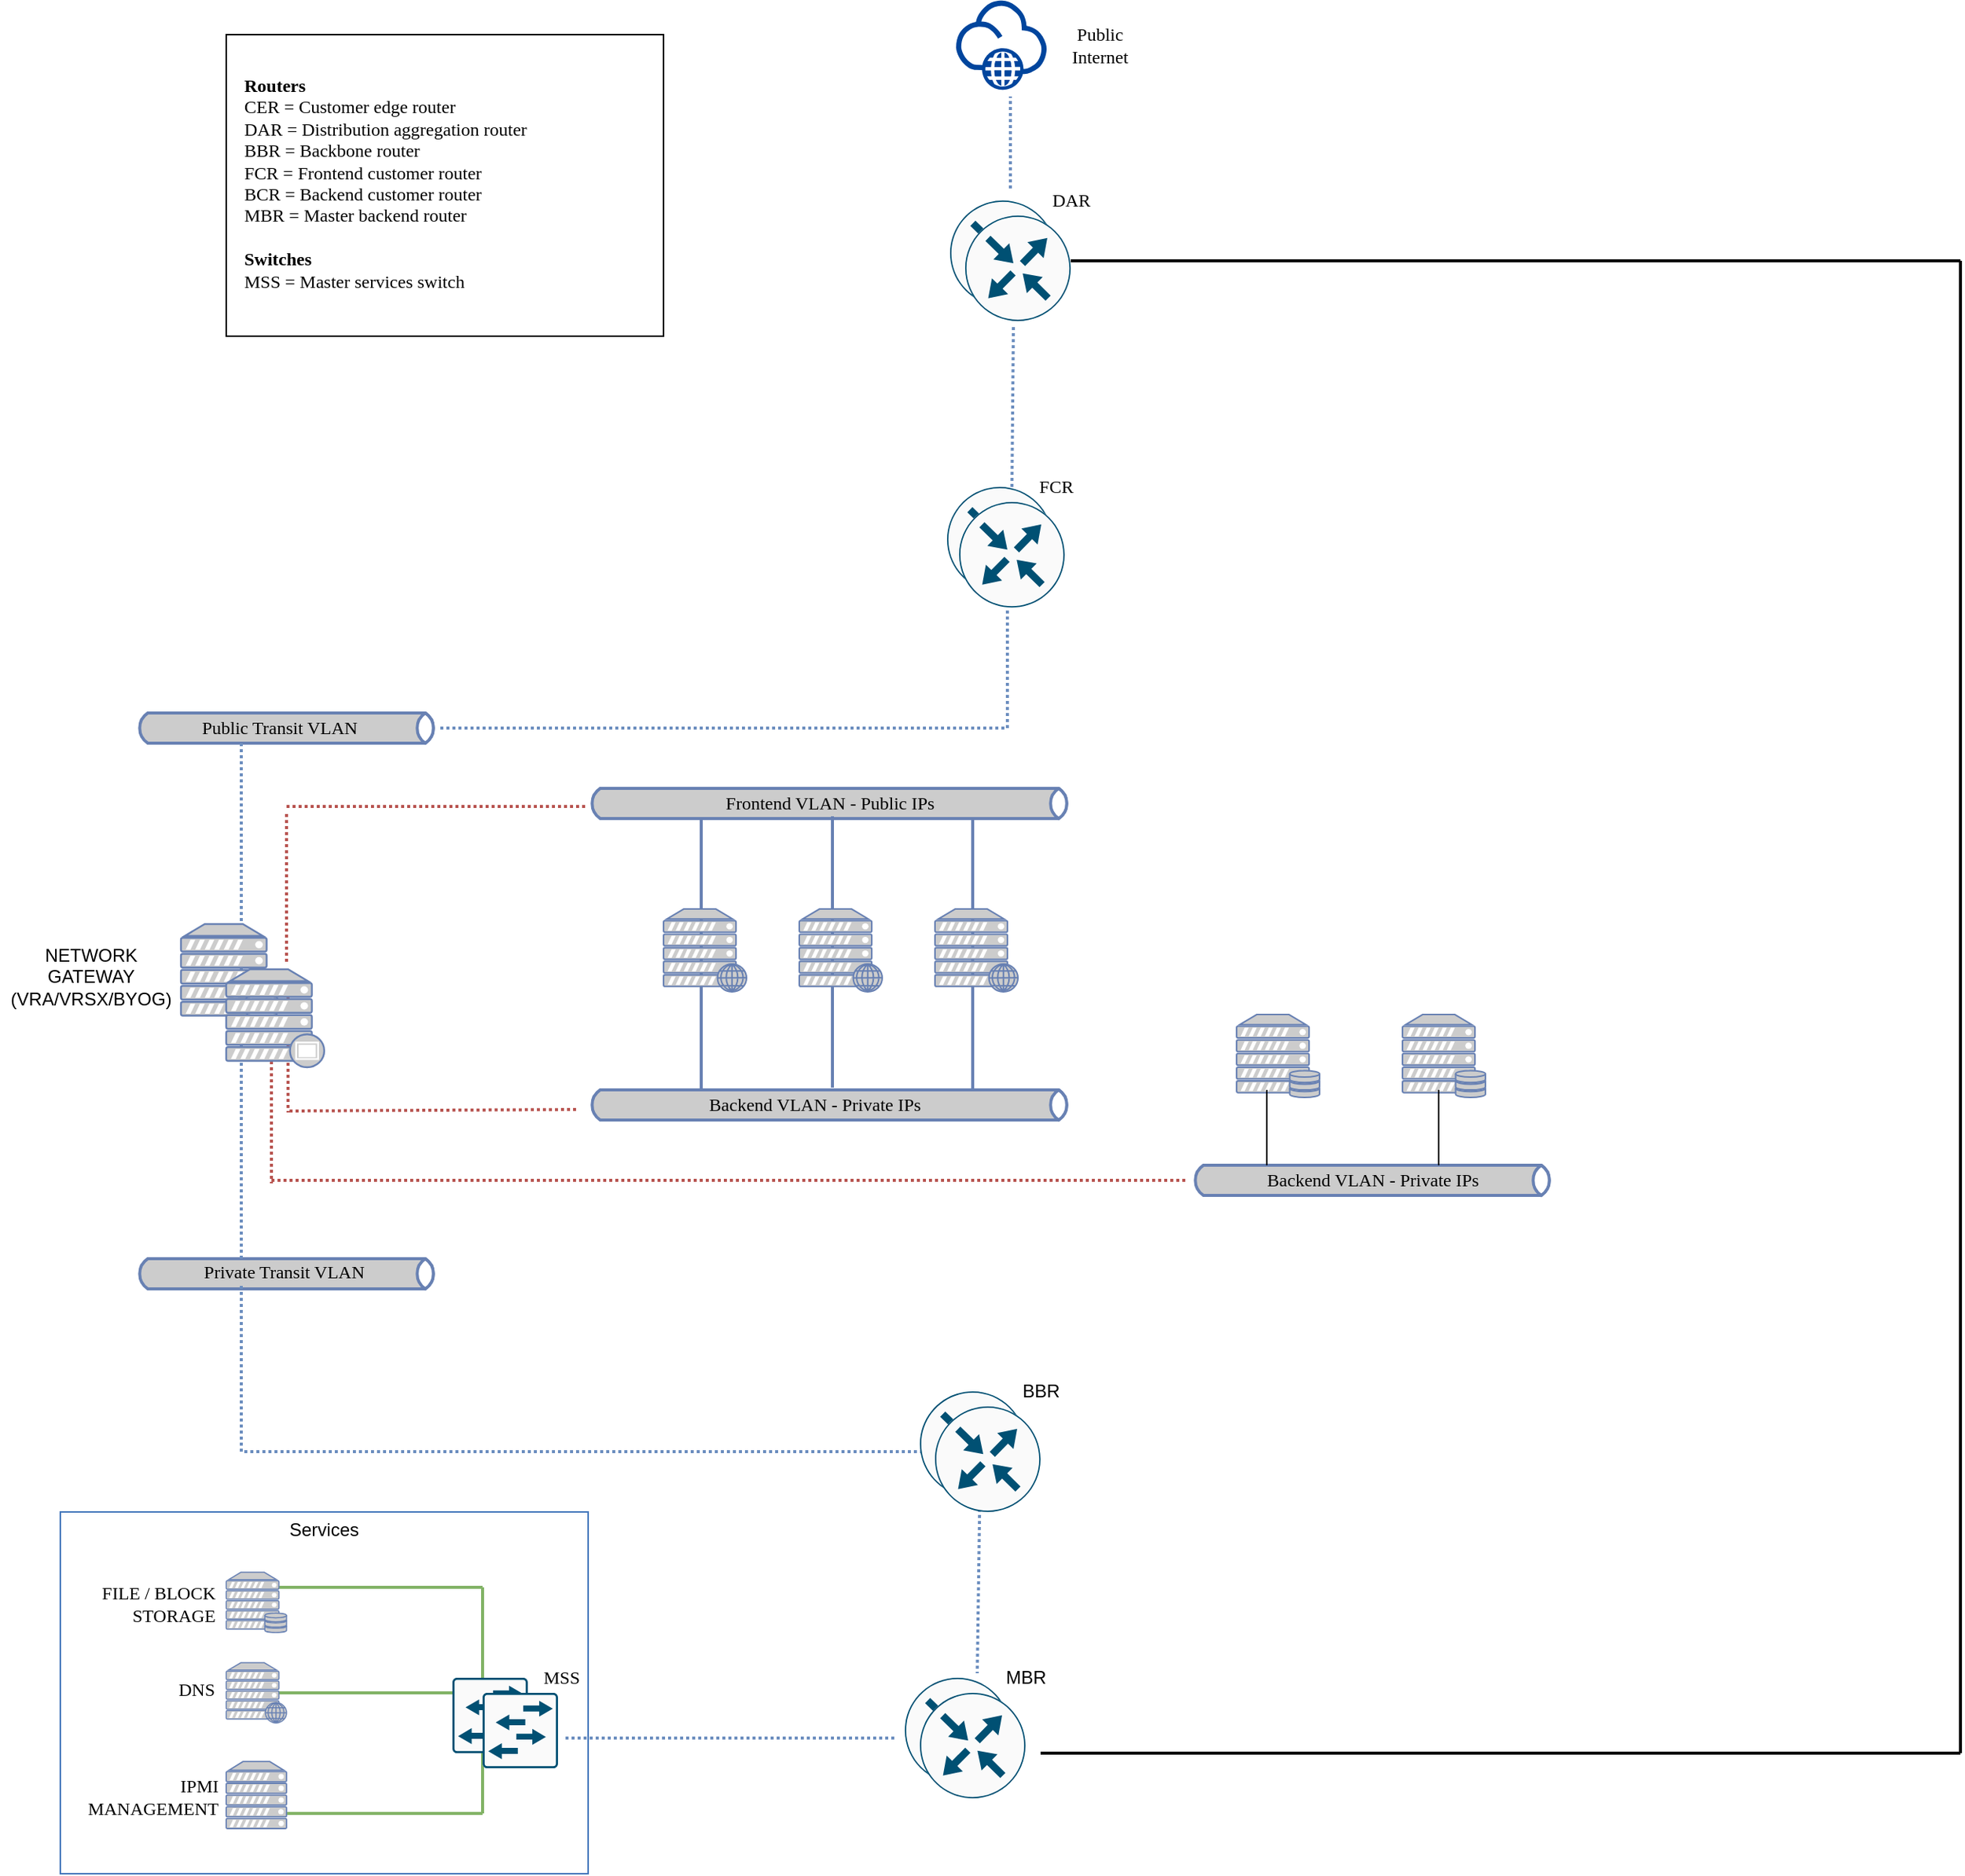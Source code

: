 <mxfile version="13.0.3" type="device"><diagram id="6g4sqM3oah7ikV1V4xUN" name="Page-1"><mxGraphModel dx="2938" dy="1108" grid="1" gridSize="10" guides="1" tooltips="1" connect="1" arrows="1" fold="1" page="1" pageScale="1" pageWidth="850" pageHeight="1100" math="0" shadow="0"><root><mxCell id="0"/><mxCell id="1" style="locked=1;" parent="0"/><mxCell id="JiF9Y0vOb4YNxDNvP3vp-1" value="Diagram Reference" style="locked=1;" parent="0"/><mxCell id="JiF9Y0vOb4YNxDNvP3vp-2" value="" style="whiteSpace=wrap;html=1;fontFamily=IBM Plex Mono;" parent="JiF9Y0vOb4YNxDNvP3vp-1" vertex="1"><mxGeometry x="40" y="50" width="290" height="200" as="geometry"/></mxCell><mxCell id="nsP8gpG6atRDcwEfOjge-1" value="&lt;b&gt;Routers&lt;/b&gt;&lt;br&gt;CER = Customer edge router&lt;br&gt;DAR = Distribution aggregation router&lt;br&gt;BBR = Backbone router&lt;br&gt;FCR = Frontend customer router&lt;br&gt;BCR = Backend customer router&lt;br&gt;MBR = Master backend router&lt;br&gt;&lt;br&gt;&lt;b&gt;Switches&lt;/b&gt;&lt;br&gt;MSS = Master services switch" style="text;whiteSpace=wrap;html=1;fontFamily=IBM Plex Mono;" parent="JiF9Y0vOb4YNxDNvP3vp-1" vertex="1"><mxGeometry x="50" y="70" width="280" height="200" as="geometry"/></mxCell><mxCell id="JiF9Y0vOb4YNxDNvP3vp-3" value="Frontend Routers" style="locked=1;" parent="0"/><mxCell id="bjOLr8AYelsPU7IlYTbN-18" value="" style="points=[[0.5,0,0],[1,0.5,0],[0.5,1,0],[0,0.5,0],[0.145,0.145,0],[0.856,0.145,0],[0.855,0.856,0],[0.145,0.855,0]];verticalLabelPosition=bottom;html=1;verticalAlign=top;aspect=fixed;align=center;pointerEvents=1;shape=mxgraph.cisco19.rect;prIcon=router;fillColor=#FAFAFA;strokeColor=#005073;fontFamily=IBM Plex Mono;" vertex="1" parent="JiF9Y0vOb4YNxDNvP3vp-3"><mxGeometry x="518" y="350" width="70" height="70" as="geometry"/></mxCell><mxCell id="nsP8gpG6atRDcwEfOjge-11" value="DAR" style="text;html=1;resizable=0;autosize=1;align=center;verticalAlign=middle;points=[];fillColor=none;strokeColor=none;rounded=0;fontFamily=IBM Plex Mono;" parent="JiF9Y0vOb4YNxDNvP3vp-3" vertex="1"><mxGeometry x="580" y="150" width="40" height="20" as="geometry"/></mxCell><mxCell id="nsP8gpG6atRDcwEfOjge-12" value="FCR" style="text;html=1;resizable=0;autosize=1;align=center;verticalAlign=middle;points=[];fillColor=none;strokeColor=none;rounded=0;fontFamily=IBM Plex Mono;" parent="JiF9Y0vOb4YNxDNvP3vp-3" vertex="1"><mxGeometry x="570" y="340" width="40" height="20" as="geometry"/></mxCell><mxCell id="nsP8gpG6atRDcwEfOjge-8" value="" style="points=[[0.5,0,0],[1,0.5,0],[0.5,1,0],[0,0.5,0],[0.145,0.145,0],[0.856,0.145,0],[0.855,0.856,0],[0.145,0.855,0]];verticalLabelPosition=bottom;html=1;verticalAlign=top;aspect=fixed;align=center;pointerEvents=1;shape=mxgraph.cisco19.rect;prIcon=router;fillColor=#FAFAFA;strokeColor=#005073;fontFamily=IBM Plex Mono;" parent="JiF9Y0vOb4YNxDNvP3vp-3" vertex="1"><mxGeometry x="520" y="160" width="70" height="70" as="geometry"/></mxCell><mxCell id="nsP8gpG6atRDcwEfOjge-10" value="" style="points=[[0.5,0,0],[1,0.5,0],[0.5,1,0],[0,0.5,0],[0.145,0.145,0],[0.856,0.145,0],[0.855,0.856,0],[0.145,0.855,0]];verticalLabelPosition=bottom;html=1;verticalAlign=top;aspect=fixed;align=center;pointerEvents=1;shape=mxgraph.cisco19.rect;prIcon=router;fillColor=#FAFAFA;strokeColor=#005073;fontFamily=IBM Plex Mono;" parent="JiF9Y0vOb4YNxDNvP3vp-3" vertex="1"><mxGeometry x="526" y="360" width="70" height="70" as="geometry"/></mxCell><mxCell id="bjOLr8AYelsPU7IlYTbN-19" value="" style="points=[[0.5,0,0],[1,0.5,0],[0.5,1,0],[0,0.5,0],[0.145,0.145,0],[0.856,0.145,0],[0.855,0.856,0],[0.145,0.855,0]];verticalLabelPosition=bottom;html=1;verticalAlign=top;aspect=fixed;align=center;pointerEvents=1;shape=mxgraph.cisco19.rect;prIcon=router;fillColor=#FAFAFA;strokeColor=#005073;fontFamily=IBM Plex Mono;" vertex="1" parent="JiF9Y0vOb4YNxDNvP3vp-3"><mxGeometry x="530" y="170" width="70" height="70" as="geometry"/></mxCell><mxCell id="nsP8gpG6atRDcwEfOjge-13" value="Transit VLANs" style="locked=1;" parent="0"/><mxCell id="nsP8gpG6atRDcwEfOjge-14" value="" style="html=1;outlineConnect=0;fillColor=#CCCCCC;strokeColor=#6881B3;gradientColor=none;gradientDirection=north;strokeWidth=2;shape=mxgraph.networks.bus;gradientColor=none;gradientDirection=north;fontColor=#ffffff;perimeter=backbonePerimeter;backboneSize=20;" parent="nsP8gpG6atRDcwEfOjge-13" vertex="1"><mxGeometry x="-20" y="470" width="200" height="80" as="geometry"/></mxCell><mxCell id="nsP8gpG6atRDcwEfOjge-15" value="" style="html=1;outlineConnect=0;fillColor=#CCCCCC;strokeColor=#6881B3;gradientColor=none;gradientDirection=north;strokeWidth=2;shape=mxgraph.networks.bus;gradientColor=none;gradientDirection=north;fontColor=#ffffff;perimeter=backbonePerimeter;backboneSize=20;" parent="nsP8gpG6atRDcwEfOjge-13" vertex="1"><mxGeometry x="-20" y="837" width="200" height="70" as="geometry"/></mxCell><mxCell id="nsP8gpG6atRDcwEfOjge-16" value="Public Transit VLAN" style="text;html=1;resizable=0;autosize=1;align=center;verticalAlign=middle;points=[];fillColor=none;strokeColor=none;rounded=0;fontFamily=IBM Plex Mono;" parent="nsP8gpG6atRDcwEfOjge-13" vertex="1"><mxGeometry y="500" width="150" height="20" as="geometry"/></mxCell><mxCell id="nsP8gpG6atRDcwEfOjge-17" value="Private Transit VLAN" style="text;html=1;resizable=0;autosize=1;align=center;verticalAlign=middle;points=[];fillColor=none;strokeColor=none;rounded=0;fontFamily=IBM Plex Mono;" parent="nsP8gpG6atRDcwEfOjge-13" vertex="1"><mxGeometry x="-2" y="861" width="160" height="20" as="geometry"/></mxCell><mxCell id="nsP8gpG6atRDcwEfOjge-19" value="Normal VLANs" style="locked=1;" parent="0"/><mxCell id="nsP8gpG6atRDcwEfOjge-20" value="" style="html=1;outlineConnect=0;fillColor=#CCCCCC;strokeColor=#6881B3;gradientColor=none;gradientDirection=north;strokeWidth=2;shape=mxgraph.networks.bus;gradientColor=none;gradientDirection=north;fontColor=#ffffff;perimeter=backbonePerimeter;backboneSize=20;" parent="nsP8gpG6atRDcwEfOjge-19" vertex="1"><mxGeometry x="280" y="550" width="320" height="20" as="geometry"/></mxCell><mxCell id="nsP8gpG6atRDcwEfOjge-21" value="" style="html=1;outlineConnect=0;fillColor=#CCCCCC;strokeColor=#6881B3;gradientColor=none;gradientDirection=north;strokeWidth=2;shape=mxgraph.networks.bus;gradientColor=none;gradientDirection=north;fontColor=#ffffff;perimeter=backbonePerimeter;backboneSize=20;" parent="nsP8gpG6atRDcwEfOjge-19" vertex="1"><mxGeometry x="280" y="750" width="320" height="20" as="geometry"/></mxCell><mxCell id="nsP8gpG6atRDcwEfOjge-43" value="Frontend VLAN - Public IPs" style="text;html=1;resizable=0;autosize=1;align=center;verticalAlign=middle;points=[];fillColor=none;strokeColor=none;rounded=0;fontFamily=IBM Plex Mono;" parent="nsP8gpG6atRDcwEfOjge-19" vertex="1"><mxGeometry x="340" y="550" width="200" height="20" as="geometry"/></mxCell><mxCell id="nsP8gpG6atRDcwEfOjge-44" value="Backend VLAN - Private IPs" style="text;html=1;resizable=0;autosize=1;align=center;verticalAlign=middle;points=[];fillColor=none;strokeColor=none;rounded=0;fontFamily=IBM Plex Mono;" parent="nsP8gpG6atRDcwEfOjge-19" vertex="1"><mxGeometry x="330" y="750" width="200" height="20" as="geometry"/></mxCell><mxCell id="nsP8gpG6atRDcwEfOjge-45" value="" style="html=1;outlineConnect=0;fillColor=#CCCCCC;strokeColor=#6881B3;gradientColor=none;gradientDirection=north;strokeWidth=2;shape=mxgraph.networks.bus;gradientColor=none;gradientDirection=north;fontColor=#ffffff;perimeter=backbonePerimeter;backboneSize=20;" parent="nsP8gpG6atRDcwEfOjge-19" vertex="1"><mxGeometry x="680" y="800" width="240" height="20" as="geometry"/></mxCell><mxCell id="nsP8gpG6atRDcwEfOjge-46" value="Backend VLAN - Private IPs" style="text;html=1;resizable=0;autosize=1;align=center;verticalAlign=middle;points=[];fillColor=none;strokeColor=none;rounded=0;fontFamily=IBM Plex Mono;" parent="nsP8gpG6atRDcwEfOjge-19" vertex="1"><mxGeometry x="700" y="800" width="200" height="20" as="geometry"/></mxCell><mxCell id="nsP8gpG6atRDcwEfOjge-26" value="Web Servers" style="locked=1;" parent="0"/><mxCell id="nsP8gpG6atRDcwEfOjge-31" value="" style="strokeColor=#6881B3;edgeStyle=none;rounded=0;endArrow=none;html=1;strokeWidth=2;fontFamily=IBM Plex Mono;" parent="nsP8gpG6atRDcwEfOjge-26" edge="1"><mxGeometry relative="1" as="geometry"><mxPoint x="60" y="648" as="sourcePoint"/><mxPoint x="60" y="648" as="targetPoint"/></mxGeometry></mxCell><mxCell id="nsP8gpG6atRDcwEfOjge-39" value="" style="strokeColor=#6881B3;edgeStyle=none;rounded=0;endArrow=none;html=1;strokeWidth=2;fontFamily=IBM Plex Mono;" parent="nsP8gpG6atRDcwEfOjge-26" source="nsP8gpG6atRDcwEfOjge-21" edge="1"><mxGeometry relative="1" as="geometry"><mxPoint x="355" y="631" as="sourcePoint"/><mxPoint x="355" y="570" as="targetPoint"/></mxGeometry></mxCell><mxCell id="nsP8gpG6atRDcwEfOjge-27" value="" style="fontColor=#0066CC;verticalAlign=top;verticalLabelPosition=bottom;labelPosition=center;align=center;html=1;outlineConnect=0;fillColor=#CCCCCC;strokeColor=#6881B3;gradientColor=none;gradientDirection=north;strokeWidth=2;shape=mxgraph.networks.web_server;" parent="nsP8gpG6atRDcwEfOjge-26" vertex="1"><mxGeometry x="330" y="630" width="55" height="55" as="geometry"/></mxCell><mxCell id="nsP8gpG6atRDcwEfOjge-41" value="" style="strokeColor=#6881B3;edgeStyle=none;rounded=0;endArrow=none;html=1;strokeWidth=2;fontFamily=IBM Plex Mono;" parent="nsP8gpG6atRDcwEfOjge-26" edge="1"><mxGeometry relative="1" as="geometry"><mxPoint x="442" y="748.5" as="sourcePoint"/><mxPoint x="442" y="568.5" as="targetPoint"/></mxGeometry></mxCell><mxCell id="nsP8gpG6atRDcwEfOjge-28" value="" style="fontColor=#0066CC;verticalAlign=top;verticalLabelPosition=bottom;labelPosition=center;align=center;html=1;outlineConnect=0;fillColor=#CCCCCC;strokeColor=#6881B3;gradientColor=none;gradientDirection=north;strokeWidth=2;shape=mxgraph.networks.web_server;" parent="nsP8gpG6atRDcwEfOjge-26" vertex="1"><mxGeometry x="420" y="630" width="55" height="55" as="geometry"/></mxCell><mxCell id="nsP8gpG6atRDcwEfOjge-42" value="" style="strokeColor=#6881B3;edgeStyle=none;rounded=0;endArrow=none;html=1;strokeWidth=2;fontFamily=IBM Plex Mono;" parent="nsP8gpG6atRDcwEfOjge-26" edge="1"><mxGeometry relative="1" as="geometry"><mxPoint x="535" y="749" as="sourcePoint"/><mxPoint x="535" y="569" as="targetPoint"/></mxGeometry></mxCell><mxCell id="nsP8gpG6atRDcwEfOjge-29" value="" style="fontColor=#0066CC;verticalAlign=top;verticalLabelPosition=bottom;labelPosition=center;align=center;html=1;outlineConnect=0;fillColor=#CCCCCC;strokeColor=#6881B3;gradientColor=none;gradientDirection=north;strokeWidth=2;shape=mxgraph.networks.web_server;" parent="nsP8gpG6atRDcwEfOjge-26" vertex="1"><mxGeometry x="510" y="630" width="55" height="55" as="geometry"/></mxCell><mxCell id="nsP8gpG6atRDcwEfOjge-48" value="DB Servers" style="locked=1;" parent="0"/><mxCell id="nsP8gpG6atRDcwEfOjge-50" value="" style="fontColor=#0066CC;verticalAlign=top;verticalLabelPosition=bottom;labelPosition=center;align=center;html=1;outlineConnect=0;fillColor=#CCCCCC;strokeColor=#6881B3;gradientColor=none;gradientDirection=north;strokeWidth=2;shape=mxgraph.networks.server_storage;aspect=fixed;" parent="nsP8gpG6atRDcwEfOjge-48" vertex="1"><mxGeometry x="710" y="700" width="55" height="55" as="geometry"/></mxCell><mxCell id="nsP8gpG6atRDcwEfOjge-51" value="" style="fontColor=#0066CC;verticalAlign=top;verticalLabelPosition=bottom;labelPosition=center;align=center;html=1;outlineConnect=0;fillColor=#CCCCCC;strokeColor=#6881B3;gradientColor=none;gradientDirection=north;strokeWidth=2;shape=mxgraph.networks.server_storage;aspect=fixed;" parent="nsP8gpG6atRDcwEfOjge-48" vertex="1"><mxGeometry x="820" y="700" width="55" height="55" as="geometry"/></mxCell><mxCell id="nsP8gpG6atRDcwEfOjge-56" value="" style="endArrow=none;html=1;fontFamily=IBM Plex Mono;" parent="nsP8gpG6atRDcwEfOjge-48" edge="1"><mxGeometry width="50" height="50" relative="1" as="geometry"><mxPoint x="730" y="800" as="sourcePoint"/><mxPoint x="730" y="750" as="targetPoint"/></mxGeometry></mxCell><mxCell id="nsP8gpG6atRDcwEfOjge-57" value="" style="endArrow=none;html=1;fontFamily=IBM Plex Mono;" parent="nsP8gpG6atRDcwEfOjge-48" edge="1"><mxGeometry width="50" height="50" relative="1" as="geometry"><mxPoint x="844" y="800" as="sourcePoint"/><mxPoint x="844" y="750" as="targetPoint"/></mxGeometry></mxCell><mxCell id="nsP8gpG6atRDcwEfOjge-58" value="Connectors" style="locked=1;" parent="0"/><mxCell id="bjOLr8AYelsPU7IlYTbN-9" value="" style="endArrow=none;dashed=1;html=1;dashPattern=1 1;strokeWidth=2;fillColor=#dae8fc;strokeColor=#6c8ebf;entryX=0.5;entryY=1;entryDx=0;entryDy=0;entryPerimeter=0;" edge="1" parent="nsP8gpG6atRDcwEfOjge-58"><mxGeometry width="50" height="50" relative="1" as="geometry"><mxPoint x="558" y="510" as="sourcePoint"/><mxPoint x="558" y="430" as="targetPoint"/></mxGeometry></mxCell><mxCell id="nsP8gpG6atRDcwEfOjge-62" value="" style="endArrow=none;html=1;fontFamily=IBM Plex Mono;fillColor=#dae8fc;strokeColor=#6c8ebf;dashed=1;dashPattern=1 1;strokeWidth=2;" parent="nsP8gpG6atRDcwEfOjge-58" edge="1"><mxGeometry width="50" height="50" relative="1" as="geometry"><mxPoint x="50" y="862" as="sourcePoint"/><mxPoint x="50" y="520" as="targetPoint"/></mxGeometry></mxCell><mxCell id="bjOLr8AYelsPU7IlYTbN-3" value="" style="endArrow=none;dashed=1;html=1;fillColor=#f8cecc;strokeColor=#b85450;strokeWidth=2;dashPattern=1 1;" edge="1" parent="nsP8gpG6atRDcwEfOjge-58"><mxGeometry width="50" height="50" relative="1" as="geometry"><mxPoint x="80" y="665" as="sourcePoint"/><mxPoint x="80" y="565" as="targetPoint"/></mxGeometry></mxCell><mxCell id="bjOLr8AYelsPU7IlYTbN-4" value="" style="endArrow=none;dashed=1;html=1;fillColor=#f8cecc;strokeColor=#b85450;strokeWidth=2;dashPattern=1 1;" edge="1" parent="nsP8gpG6atRDcwEfOjge-58"><mxGeometry width="50" height="50" relative="1" as="geometry"><mxPoint x="80" y="562" as="sourcePoint"/><mxPoint x="280" y="562" as="targetPoint"/></mxGeometry></mxCell><mxCell id="bjOLr8AYelsPU7IlYTbN-5" value="" style="endArrow=none;dashed=1;html=1;fillColor=#f8cecc;strokeColor=#b85450;strokeWidth=2;dashPattern=1 1;" edge="1" parent="nsP8gpG6atRDcwEfOjge-58"><mxGeometry width="50" height="50" relative="1" as="geometry"><mxPoint x="81" y="680" as="sourcePoint"/><mxPoint x="81" y="765" as="targetPoint"/></mxGeometry></mxCell><mxCell id="bjOLr8AYelsPU7IlYTbN-6" value="" style="endArrow=none;dashed=1;html=1;fillColor=#f8cecc;strokeColor=#b85450;strokeWidth=2;dashPattern=1 1;" edge="1" parent="nsP8gpG6atRDcwEfOjge-58"><mxGeometry width="50" height="50" relative="1" as="geometry"><mxPoint x="82" y="764" as="sourcePoint"/><mxPoint x="272" y="763" as="targetPoint"/></mxGeometry></mxCell><mxCell id="bjOLr8AYelsPU7IlYTbN-7" value="" style="endArrow=none;dashed=1;html=1;fillColor=#f8cecc;strokeColor=#b85450;strokeWidth=2;dashPattern=1 1;" edge="1" parent="nsP8gpG6atRDcwEfOjge-58"><mxGeometry width="50" height="50" relative="1" as="geometry"><mxPoint x="70" y="727" as="sourcePoint"/><mxPoint x="70" y="812" as="targetPoint"/></mxGeometry></mxCell><mxCell id="bjOLr8AYelsPU7IlYTbN-8" value="" style="endArrow=none;dashed=1;html=1;fillColor=#f8cecc;strokeColor=#b85450;strokeWidth=2;dashPattern=1 1;" edge="1" parent="nsP8gpG6atRDcwEfOjge-58"><mxGeometry width="50" height="50" relative="1" as="geometry"><mxPoint x="70" y="810" as="sourcePoint"/><mxPoint x="678" y="810" as="targetPoint"/></mxGeometry></mxCell><mxCell id="bjOLr8AYelsPU7IlYTbN-10" value="" style="endArrow=none;dashed=1;html=1;dashPattern=1 1;strokeWidth=2;fillColor=#dae8fc;strokeColor=#6c8ebf;" edge="1" parent="nsP8gpG6atRDcwEfOjge-58"><mxGeometry width="50" height="50" relative="1" as="geometry"><mxPoint x="556" y="510" as="sourcePoint"/><mxPoint x="180" y="510" as="targetPoint"/></mxGeometry></mxCell><mxCell id="bjOLr8AYelsPU7IlYTbN-16" value="" style="endArrow=none;html=1;fontFamily=IBM Plex Mono;fillColor=#dae8fc;strokeColor=#6c8ebf;dashed=1;dashPattern=1 1;strokeWidth=2;" edge="1" parent="nsP8gpG6atRDcwEfOjge-58"><mxGeometry width="50" height="50" relative="1" as="geometry"><mxPoint x="50" y="990" as="sourcePoint"/><mxPoint x="50" y="880" as="targetPoint"/></mxGeometry></mxCell><mxCell id="bjOLr8AYelsPU7IlYTbN-17" value="" style="endArrow=none;html=1;fontFamily=IBM Plex Mono;fillColor=#dae8fc;strokeColor=#6c8ebf;dashed=1;dashPattern=1 1;strokeWidth=2;" edge="1" parent="nsP8gpG6atRDcwEfOjge-58"><mxGeometry width="50" height="50" relative="1" as="geometry"><mxPoint x="530" y="990" as="sourcePoint"/><mxPoint x="50" y="990" as="targetPoint"/></mxGeometry></mxCell><mxCell id="bjOLr8AYelsPU7IlYTbN-27" value="" style="endArrow=none;html=1;fontFamily=IBM Plex Mono;fillColor=#dae8fc;strokeColor=#6c8ebf;dashed=1;dashPattern=1 1;strokeWidth=2;entryX=0.686;entryY=-0.043;entryDx=0;entryDy=0;entryPerimeter=0;" edge="1" parent="nsP8gpG6atRDcwEfOjge-58" target="bjOLr8AYelsPU7IlYTbN-21"><mxGeometry width="50" height="50" relative="1" as="geometry"><mxPoint x="540" y="1000" as="sourcePoint"/><mxPoint x="60" y="1000" as="targetPoint"/></mxGeometry></mxCell><mxCell id="bjOLr8AYelsPU7IlYTbN-28" value="" style="endArrow=none;dashed=1;html=1;dashPattern=1 1;strokeWidth=2;fillColor=#dae8fc;strokeColor=#6c8ebf;entryX=0.5;entryY=1;entryDx=0;entryDy=0;entryPerimeter=0;exitX=0.729;exitY=-0.043;exitDx=0;exitDy=0;exitPerimeter=0;" edge="1" parent="nsP8gpG6atRDcwEfOjge-58"><mxGeometry width="50" height="50" relative="1" as="geometry"><mxPoint x="561.03" y="349.99" as="sourcePoint"/><mxPoint x="562" y="243" as="targetPoint"/></mxGeometry></mxCell><mxCell id="bjOLr8AYelsPU7IlYTbN-29" value="" style="endArrow=none;dashed=1;html=1;dashPattern=1 1;strokeWidth=2;fillColor=#dae8fc;strokeColor=#6c8ebf;" edge="1" parent="nsP8gpG6atRDcwEfOjge-58"><mxGeometry width="50" height="50" relative="1" as="geometry"><mxPoint x="560" y="152" as="sourcePoint"/><mxPoint x="560" y="91" as="targetPoint"/></mxGeometry></mxCell><mxCell id="bjOLr8AYelsPU7IlYTbN-42" value="" style="endArrow=none;html=1;fontFamily=IBM Plex Mono;fillColor=#dae8fc;strokeColor=#6c8ebf;dashed=1;dashPattern=1 1;strokeWidth=2;" edge="1" parent="nsP8gpG6atRDcwEfOjge-58"><mxGeometry width="50" height="50" relative="1" as="geometry"><mxPoint x="483" y="1180" as="sourcePoint"/><mxPoint x="263" y="1180" as="targetPoint"/></mxGeometry></mxCell><mxCell id="bjOLr8AYelsPU7IlYTbN-43" value="" style="endArrow=none;html=1;strokeWidth=2;" edge="1" parent="nsP8gpG6atRDcwEfOjge-58"><mxGeometry width="50" height="50" relative="1" as="geometry"><mxPoint x="580" y="1190" as="sourcePoint"/><mxPoint x="1190" y="1190" as="targetPoint"/></mxGeometry></mxCell><mxCell id="bjOLr8AYelsPU7IlYTbN-44" value="" style="endArrow=none;html=1;strokeWidth=2;" edge="1" parent="nsP8gpG6atRDcwEfOjge-58"><mxGeometry width="50" height="50" relative="1" as="geometry"><mxPoint x="1190" y="200" as="sourcePoint"/><mxPoint x="1190" y="1190" as="targetPoint"/></mxGeometry></mxCell><mxCell id="bjOLr8AYelsPU7IlYTbN-45" value="" style="endArrow=none;html=1;strokeWidth=2;" edge="1" parent="nsP8gpG6atRDcwEfOjge-58"><mxGeometry width="50" height="50" relative="1" as="geometry"><mxPoint x="600" y="200" as="sourcePoint"/><mxPoint x="1190" y="200" as="targetPoint"/></mxGeometry></mxCell><mxCell id="bjOLr8AYelsPU7IlYTbN-48" value="" style="endArrow=none;html=1;strokeWidth=2;fillColor=#d5e8d4;strokeColor=#82b366;" edge="1" parent="nsP8gpG6atRDcwEfOjge-58"><mxGeometry width="50" height="50" relative="1" as="geometry"><mxPoint x="210" y="1080" as="sourcePoint"/><mxPoint x="210" y="1190" as="targetPoint"/></mxGeometry></mxCell><mxCell id="bjOLr8AYelsPU7IlYTbN-49" value="" style="endArrow=none;html=1;strokeWidth=2;fillColor=#d5e8d4;strokeColor=#82b366;" edge="1" parent="nsP8gpG6atRDcwEfOjge-58"><mxGeometry width="50" height="50" relative="1" as="geometry"><mxPoint x="70" y="1080" as="sourcePoint"/><mxPoint x="210" y="1080" as="targetPoint"/></mxGeometry></mxCell><mxCell id="bjOLr8AYelsPU7IlYTbN-50" value="" style="endArrow=none;html=1;strokeWidth=2;fillColor=#d5e8d4;strokeColor=#82b366;" edge="1" parent="nsP8gpG6atRDcwEfOjge-58"><mxGeometry width="50" height="50" relative="1" as="geometry"><mxPoint x="70" y="1150" as="sourcePoint"/><mxPoint x="190" y="1150" as="targetPoint"/></mxGeometry></mxCell><mxCell id="bjOLr8AYelsPU7IlYTbN-51" value="" style="endArrow=none;html=1;strokeWidth=2;fillColor=#d5e8d4;strokeColor=#82b366;" edge="1" parent="nsP8gpG6atRDcwEfOjge-58"><mxGeometry width="50" height="50" relative="1" as="geometry"><mxPoint x="80" y="1230" as="sourcePoint"/><mxPoint x="210" y="1230" as="targetPoint"/></mxGeometry></mxCell><mxCell id="bjOLr8AYelsPU7IlYTbN-52" value="" style="endArrow=none;html=1;strokeWidth=2;fillColor=#d5e8d4;strokeColor=#82b366;" edge="1" parent="nsP8gpG6atRDcwEfOjge-58"><mxGeometry width="50" height="50" relative="1" as="geometry"><mxPoint x="210" y="1230" as="sourcePoint"/><mxPoint x="210" y="1180" as="targetPoint"/></mxGeometry></mxCell><mxCell id="nsP8gpG6atRDcwEfOjge-59" value="Network Gateway" style="" parent="0"/><mxCell id="bjOLr8AYelsPU7IlYTbN-1" value="" style="group" vertex="1" connectable="0" parent="nsP8gpG6atRDcwEfOjge-59" treatAsSingle="0"><mxGeometry x="10" y="640" width="95" height="95" as="geometry"/></mxCell><mxCell id="nsP8gpG6atRDcwEfOjge-60" value="" style="fontColor=#0066CC;verticalAlign=top;verticalLabelPosition=bottom;labelPosition=center;align=center;html=1;outlineConnect=0;fillColor=#CCCCCC;strokeColor=#6881B3;gradientColor=none;gradientDirection=north;strokeWidth=2;shape=mxgraph.networks.proxy_server;aspect=fixed;" parent="bjOLr8AYelsPU7IlYTbN-1" vertex="1"><mxGeometry width="65" height="65" as="geometry"/></mxCell><mxCell id="nsP8gpG6atRDcwEfOjge-61" value="" style="fontColor=#0066CC;verticalAlign=top;verticalLabelPosition=bottom;labelPosition=center;align=center;html=1;outlineConnect=0;fillColor=#CCCCCC;strokeColor=#6881B3;gradientColor=none;gradientDirection=north;strokeWidth=2;shape=mxgraph.networks.proxy_server;aspect=fixed;" parent="bjOLr8AYelsPU7IlYTbN-1" vertex="1"><mxGeometry x="30" y="30" width="65" height="65" as="geometry"/></mxCell><mxCell id="bjOLr8AYelsPU7IlYTbN-53" value="NETWORK&lt;br&gt;GATEWAY&lt;br&gt;(VRA/VRSX/BYOG)" style="text;html=1;resizable=0;autosize=1;align=center;verticalAlign=middle;points=[];fillColor=none;strokeColor=none;rounded=0;" vertex="1" parent="nsP8gpG6atRDcwEfOjge-59"><mxGeometry x="-110" y="650" width="120" height="50" as="geometry"/></mxCell><mxCell id="bjOLr8AYelsPU7IlYTbN-13" value="Cloud" style="locked=1;" parent="0"/><mxCell id="bjOLr8AYelsPU7IlYTbN-14" value="" style="aspect=fixed;perimeter=ellipsePerimeter;html=1;align=center;shadow=0;dashed=0;fontColor=#4277BB;labelBackgroundColor=#ffffff;fontSize=12;spacingTop=3;image;image=img/lib/ibm/vpc/Internet.svg;" vertex="1" parent="bjOLr8AYelsPU7IlYTbN-13"><mxGeometry x="524" y="27" width="60" height="60" as="geometry"/></mxCell><mxCell id="bjOLr8AYelsPU7IlYTbN-15" value="&lt;font face=&quot;IBM Plex Mono&quot;&gt;Public&lt;br&gt;Internet&lt;/font&gt;" style="text;html=1;resizable=0;autosize=1;align=center;verticalAlign=middle;points=[];fillColor=none;strokeColor=none;rounded=0;" vertex="1" parent="bjOLr8AYelsPU7IlYTbN-13"><mxGeometry x="584" y="42" width="70" height="30" as="geometry"/></mxCell><mxCell id="bjOLr8AYelsPU7IlYTbN-20" value="Backend Routers" style="locked=1;" parent="0"/><mxCell id="bjOLr8AYelsPU7IlYTbN-21" value="" style="points=[[0.5,0,0],[1,0.5,0],[0.5,1,0],[0,0.5,0],[0.145,0.145,0],[0.856,0.145,0],[0.855,0.856,0],[0.145,0.855,0]];verticalLabelPosition=bottom;html=1;verticalAlign=top;aspect=fixed;align=center;pointerEvents=1;shape=mxgraph.cisco19.rect;prIcon=router;fillColor=#FAFAFA;strokeColor=#005073;fontFamily=IBM Plex Mono;" vertex="1" parent="bjOLr8AYelsPU7IlYTbN-20"><mxGeometry x="490" y="1140" width="70" height="70" as="geometry"/></mxCell><mxCell id="bjOLr8AYelsPU7IlYTbN-22" value="" style="points=[[0.5,0,0],[1,0.5,0],[0.5,1,0],[0,0.5,0],[0.145,0.145,0],[0.856,0.145,0],[0.855,0.856,0],[0.145,0.855,0]];verticalLabelPosition=bottom;html=1;verticalAlign=top;aspect=fixed;align=center;pointerEvents=1;shape=mxgraph.cisco19.rect;prIcon=router;fillColor=#FAFAFA;strokeColor=#005073;fontFamily=IBM Plex Mono;" vertex="1" parent="bjOLr8AYelsPU7IlYTbN-20"><mxGeometry x="500" y="950" width="70" height="70" as="geometry"/></mxCell><mxCell id="bjOLr8AYelsPU7IlYTbN-23" value="" style="points=[[0.5,0,0],[1,0.5,0],[0.5,1,0],[0,0.5,0],[0.145,0.145,0],[0.856,0.145,0],[0.855,0.856,0],[0.145,0.855,0]];verticalLabelPosition=bottom;html=1;verticalAlign=top;aspect=fixed;align=center;pointerEvents=1;shape=mxgraph.cisco19.rect;prIcon=router;fillColor=#FAFAFA;strokeColor=#005073;fontFamily=IBM Plex Mono;" vertex="1" parent="bjOLr8AYelsPU7IlYTbN-20"><mxGeometry x="500" y="1150" width="70" height="70" as="geometry"/></mxCell><mxCell id="bjOLr8AYelsPU7IlYTbN-24" value="" style="points=[[0.5,0,0],[1,0.5,0],[0.5,1,0],[0,0.5,0],[0.145,0.145,0],[0.856,0.145,0],[0.855,0.856,0],[0.145,0.855,0]];verticalLabelPosition=bottom;html=1;verticalAlign=top;aspect=fixed;align=center;pointerEvents=1;shape=mxgraph.cisco19.rect;prIcon=router;fillColor=#FAFAFA;strokeColor=#005073;fontFamily=IBM Plex Mono;" vertex="1" parent="bjOLr8AYelsPU7IlYTbN-20"><mxGeometry x="510" y="960" width="70" height="70" as="geometry"/></mxCell><mxCell id="bjOLr8AYelsPU7IlYTbN-25" value="BBR" style="text;html=1;resizable=0;autosize=1;align=center;verticalAlign=middle;points=[];fillColor=none;strokeColor=none;rounded=0;" vertex="1" parent="bjOLr8AYelsPU7IlYTbN-20"><mxGeometry x="560" y="940" width="40" height="20" as="geometry"/></mxCell><mxCell id="bjOLr8AYelsPU7IlYTbN-26" value="MBR" style="text;html=1;resizable=0;autosize=1;align=center;verticalAlign=middle;points=[];fillColor=none;strokeColor=none;rounded=0;" vertex="1" parent="bjOLr8AYelsPU7IlYTbN-20"><mxGeometry x="550" y="1130" width="40" height="20" as="geometry"/></mxCell><mxCell id="bjOLr8AYelsPU7IlYTbN-30" value="Services Network" style="locked=1;" parent="0"/><mxCell id="bjOLr8AYelsPU7IlYTbN-31" value="Services" style="fontStyle=0;verticalAlign=top;align=center;spacingTop=-2;fillColor=none;rounded=0;whiteSpace=wrap;html=1;strokeColor=#4376BB;strokeWidth=1;dashed=0;container=1;collapsible=0;expand=0;recursiveResize=0;" vertex="1" parent="bjOLr8AYelsPU7IlYTbN-30" treatAsSingle="0"><mxGeometry x="-70" y="1030" width="350" height="240" as="geometry"/></mxCell><mxCell id="bjOLr8AYelsPU7IlYTbN-37" value="" style="points=[[0.015,0.015,0],[0.985,0.015,0],[0.985,0.985,0],[0.015,0.985,0],[0.25,0,0],[0.5,0,0],[0.75,0,0],[1,0.25,0],[1,0.5,0],[1,0.75,0],[0.75,1,0],[0.5,1,0],[0.25,1,0],[0,0.75,0],[0,0.5,0],[0,0.25,0]];verticalLabelPosition=bottom;html=1;verticalAlign=top;aspect=fixed;align=center;pointerEvents=1;shape=mxgraph.cisco19.rect;prIcon=l2_switch;fillColor=#FAFAFA;strokeColor=#005073;" vertex="1" parent="bjOLr8AYelsPU7IlYTbN-31"><mxGeometry x="260" y="110.0" width="50" height="50" as="geometry"/></mxCell><mxCell id="bjOLr8AYelsPU7IlYTbN-32" value="" style="fontColor=#0066CC;verticalAlign=top;verticalLabelPosition=bottom;labelPosition=center;align=center;html=1;outlineConnect=0;fillColor=#CCCCCC;strokeColor=#6881B3;gradientColor=none;gradientDirection=north;strokeWidth=2;shape=mxgraph.networks.server_storage;aspect=fixed;" vertex="1" parent="bjOLr8AYelsPU7IlYTbN-31"><mxGeometry x="110" y="40" width="40" height="40" as="geometry"/></mxCell><mxCell id="bjOLr8AYelsPU7IlYTbN-33" value="" style="fontColor=#0066CC;verticalAlign=top;verticalLabelPosition=bottom;labelPosition=center;align=center;html=1;outlineConnect=0;fillColor=#CCCCCC;strokeColor=#6881B3;gradientColor=none;gradientDirection=north;strokeWidth=2;shape=mxgraph.networks.web_server;aspect=fixed;" vertex="1" parent="bjOLr8AYelsPU7IlYTbN-31"><mxGeometry x="110" y="100" width="40" height="40" as="geometry"/></mxCell><mxCell id="bjOLr8AYelsPU7IlYTbN-34" value="&lt;font face=&quot;IBM Plex Mono&quot;&gt;DNS&lt;/font&gt;" style="text;html=1;resizable=0;autosize=1;align=center;verticalAlign=middle;points=[];fillColor=none;strokeColor=none;rounded=0;" vertex="1" parent="bjOLr8AYelsPU7IlYTbN-31"><mxGeometry x="70" y="108" width="40" height="20" as="geometry"/></mxCell><mxCell id="bjOLr8AYelsPU7IlYTbN-35" value="&lt;div style=&quot;&quot;&gt;&lt;span style=&quot;font-family: &amp;quot;ibm plex mono&amp;quot;&quot;&gt;FILE / BLOCK&lt;/span&gt;&lt;/div&gt;&lt;font face=&quot;IBM Plex Mono&quot;&gt;&lt;div style=&quot;&quot;&gt;&lt;span&gt;STORAGE&lt;/span&gt;&lt;/div&gt;&lt;/font&gt;" style="text;html=1;resizable=0;autosize=1;align=right;verticalAlign=middle;points=[];fillColor=none;strokeColor=none;rounded=0;" vertex="1" parent="bjOLr8AYelsPU7IlYTbN-31"><mxGeometry x="4" y="46" width="100" height="30" as="geometry"/></mxCell><mxCell id="bjOLr8AYelsPU7IlYTbN-40" value="" style="fontColor=#0066CC;verticalAlign=top;verticalLabelPosition=bottom;labelPosition=center;align=center;html=1;outlineConnect=0;fillColor=#CCCCCC;strokeColor=#6881B3;gradientColor=none;gradientDirection=north;strokeWidth=2;shape=mxgraph.networks.server;aspect=fixed;" vertex="1" parent="bjOLr8AYelsPU7IlYTbN-31"><mxGeometry x="110" y="165.56" width="40" height="44.44" as="geometry"/></mxCell><mxCell id="bjOLr8AYelsPU7IlYTbN-41" value="&lt;div style=&quot;&quot;&gt;&lt;span style=&quot;font-family: &amp;quot;ibm plex mono&amp;quot;&quot;&gt;IPMI&lt;/span&gt;&lt;/div&gt;&lt;font face=&quot;IBM Plex Mono&quot;&gt;&lt;div style=&quot;&quot;&gt;&lt;span&gt;MANAGEMENT&lt;/span&gt;&lt;/div&gt;&lt;/font&gt;" style="text;html=1;resizable=0;autosize=1;align=right;verticalAlign=middle;points=[];fillColor=none;strokeColor=none;rounded=0;" vertex="1" parent="bjOLr8AYelsPU7IlYTbN-31"><mxGeometry x="16" y="173.78" width="90" height="30" as="geometry"/></mxCell><mxCell id="bjOLr8AYelsPU7IlYTbN-36" value="" style="points=[[0.015,0.015,0],[0.985,0.015,0],[0.985,0.985,0],[0.015,0.985,0],[0.25,0,0],[0.5,0,0],[0.75,0,0],[1,0.25,0],[1,0.5,0],[1,0.75,0],[0.75,1,0],[0.5,1,0],[0.25,1,0],[0,0.75,0],[0,0.5,0],[0,0.25,0]];verticalLabelPosition=bottom;html=1;verticalAlign=top;aspect=fixed;align=center;pointerEvents=1;shape=mxgraph.cisco19.rect;prIcon=l2_switch;fillColor=#FAFAFA;strokeColor=#005073;" vertex="1" parent="bjOLr8AYelsPU7IlYTbN-31"><mxGeometry x="280" y="120" width="50" height="50" as="geometry"/></mxCell><mxCell id="bjOLr8AYelsPU7IlYTbN-38" value="&lt;font face=&quot;IBM Plex Mono&quot;&gt;MSS&lt;/font&gt;" style="text;html=1;resizable=0;autosize=1;align=center;verticalAlign=middle;points=[];fillColor=none;strokeColor=none;rounded=0;" vertex="1" parent="bjOLr8AYelsPU7IlYTbN-31"><mxGeometry x="312" y="100.0" width="40" height="20" as="geometry"/></mxCell></root></mxGraphModel></diagram></mxfile>
